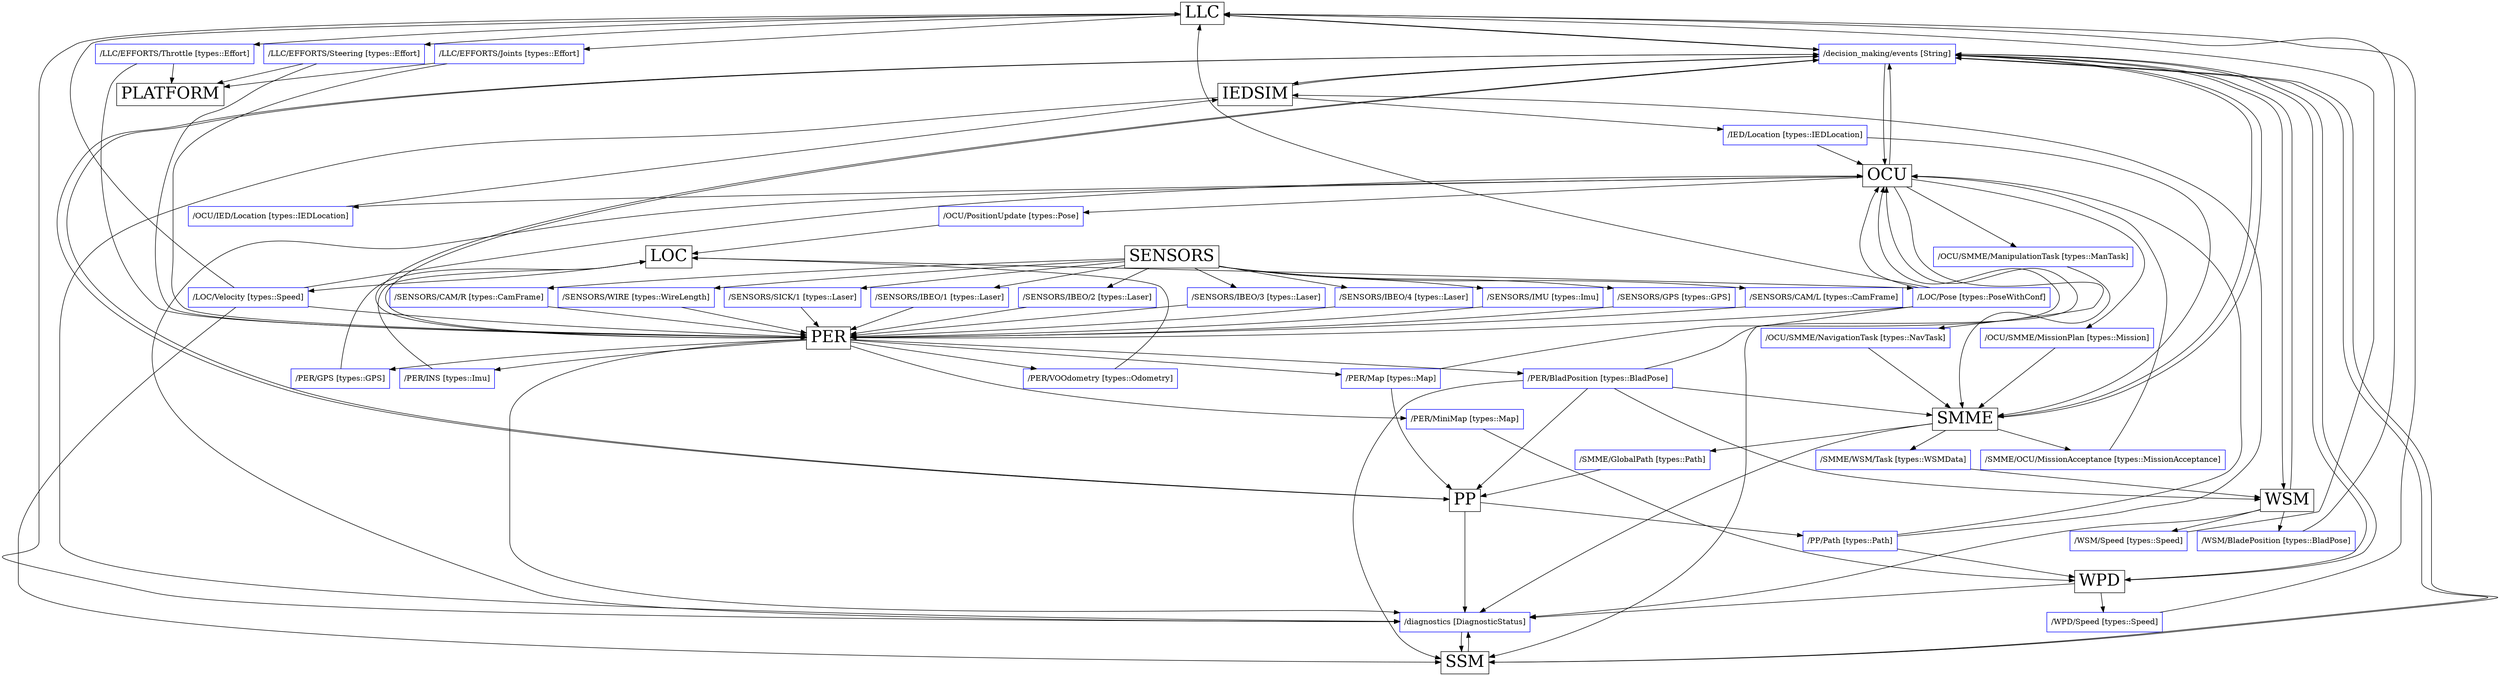 digraph ICD{
{node [shape="box" fillcolor="gray" fontsize=30]
	LLC OCU PER PP SMME SSM WPD WSM SENSORS PLATFORM LOC IEDSIM
}

{node [shape="box" color="blue"]

#TYPES

event [label="/decision_making/events [String]"]
diagnostic [label="/diagnostics [DiagnosticStatus]"]

IEDLocation [label="/IED/Location [types::IEDLocation]"]
CustomIED [label="/OCU/IED/Location [types::IEDLocation]"]
PositionUpdate [label="/OCU/PositionUpdate [types::Pose]"]
AssignNavTask [label="/OCU/SMME/NavigationTask [types::NavTask]"]
AssignManTask [label="/OCU/SMME/ManipulationTask [types::ManTask]"]
AssignMission [label="/OCU/SMME/MissionPlan [types::Mission]"]
GlobalPath [label="/SMME/GlobalPath [types::Path]"]
MissionAcceptance [label="/SMME/OCU/MissionAcceptance [types::MissionAcceptance]"]
WorkSeqData [label="/SMME/WSM/Task [types::WSMData]"]
LocalPath [label="/PP/Path [types::Path]"]
WPDVelocity [label="/WPD/Speed [types::Speed]"]
WSMVelocity [label="/WSM/Speed [types::Speed]"]
GPS [label="/PER/GPS [types::GPS]"]
INS [label="/PER/INS [types::Imu]"]
BladePosition [label="/PER/BladPosition [types::BladPose]"]
BladePositionCommand [label="/WSM/BladePosition [types::BladPose]"]
Map [label="/PER/Map [types::Map]"]
MiniMap [label="/PER/MiniMap [types::Map]"]
VOOdometry [label="/PER/VOOdometry [types::Odometry]"]
Location [label="/LOC/Pose [types::PoseWithConf]"]
PerVelocity [label="/LOC/Velocity [types::Speed]"]
EffortsTh [label="/LLC/EFFORTS/Throttle [types::Effort]"]
EffortsSt [label="/LLC/EFFORTS/Steering [types::Effort]"]
EffortsJn [label="/LLC/EFFORTS/Joints [types::Effort]"]
SensorINS [label="/SENSORS/IMU [types::Imu]"]
SensorGPS [label="/SENSORS/GPS [types::GPS]"]
SensorCamL [label="/SENSORS/CAM/L [types::CamFrame]"]
SensorCamR [label="/SENSORS/CAM/R [types::CamFrame]"]
SensorWire [label="/SENSORS/WIRE [types::WireLength]"]
SensorSICK [label="/SENSORS/SICK/1 [types::Laser]"]
SensorIBEO1 [label="/SENSORS/IBEO/1 [types::Laser]"]
SensorIBEO2 [label="/SENSORS/IBEO/2 [types::Laser]"]
SensorIBEO3 [label="/SENSORS/IBEO/3 [types::Laser]"]
SensorIBEO4 [label="/SENSORS/IBEO/4 [types::Laser]"]

}

#GRAPH

{IEDSIM LLC OCU PER PP SMME SSM WPD WSM} -> event -> {IEDSIM LLC OCU PER PP SMME SSM WPD WSM}

{IEDSIM LLC OCU PER PP SMME SSM WPD WSM} -> diagnostic -> SSM

IEDSIM -> IEDLocation -> {SMME OCU}

OCU -> CustomIED -> IEDSIM

OCU -> PositionUpdate -> LOC

OCU -> AssignNavTask -> SMME

OCU -> AssignManTask -> SMME

OCU -> AssignMission -> SMME

SMME -> GlobalPath -> PP

SMME -> WorkSeqData -> WSM

SMME -> MissionAcceptance -> OCU

PP -> LocalPath -> {WPD OCU IEDSIM}

WPD -> WPDVelocity -> LLC

WSM -> WSMVelocity -> LLC

WSM -> BladePositionCommand -> LLC

PER -> GPS -> LOC

PER -> INS -> LOC

PER -> BladePosition -> {WSM SSM PP SMME OCU}

PER -> Map -> {PP OCU}

PER -> MiniMap -> WPD

PER -> VOOdometry -> LOC

LOC -> {PerVelocity Location} -> {PER SSM LLC OCU}

SENSORS -> {SensorINS SensorGPS SensorCamL SensorCamR SensorWire SensorSICK SensorIBEO1 SensorIBEO2 SensorIBEO3 SensorIBEO4} -> PER

LLC -> {EffortsTh EffortsSt EffortsJn} -> {PLATFORM PER}

}